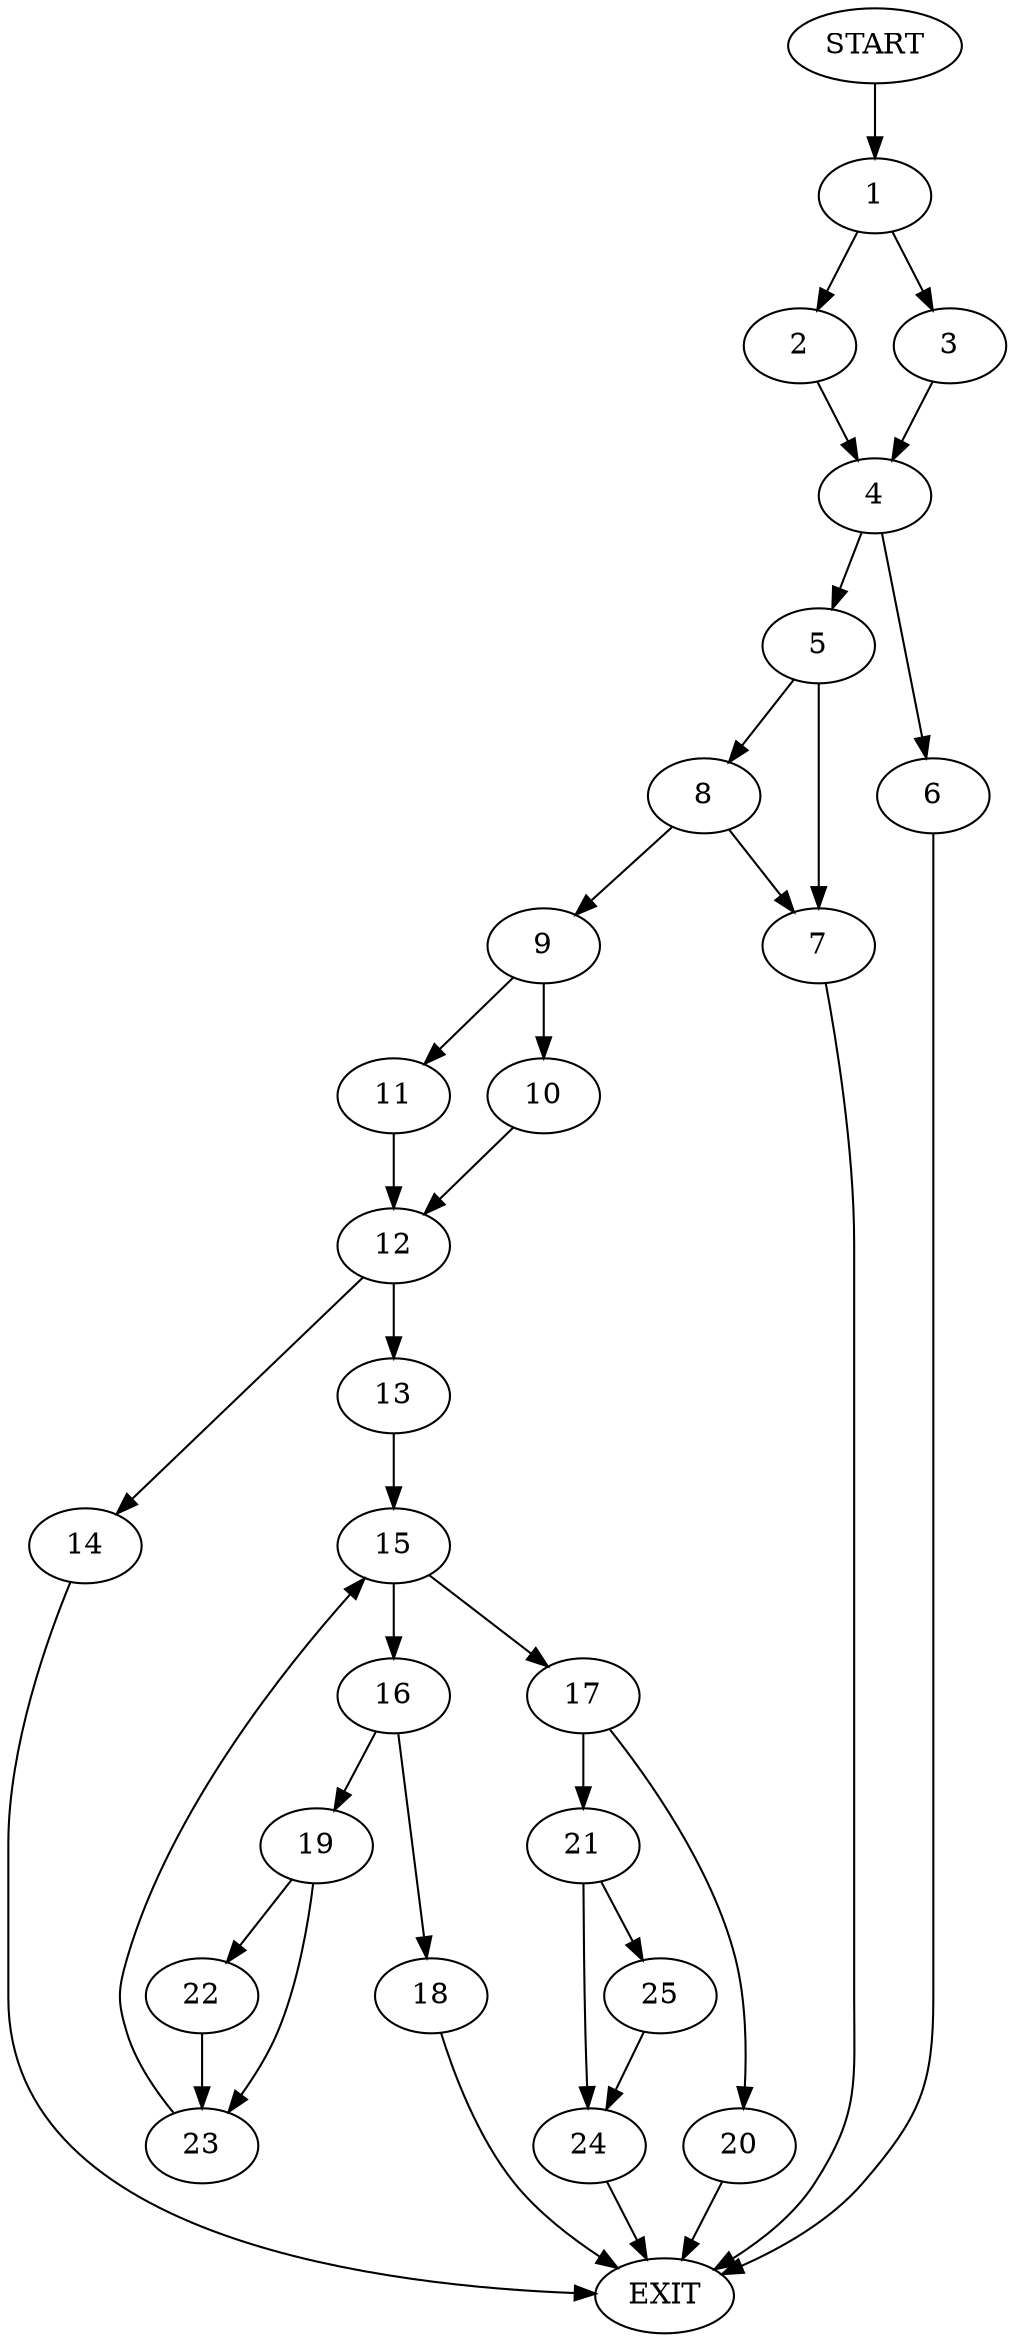 digraph {
0 [label="START"]
26 [label="EXIT"]
0 -> 1
1 -> 2
1 -> 3
3 -> 4
2 -> 4
4 -> 5
4 -> 6
6 -> 26
5 -> 7
5 -> 8
7 -> 26
8 -> 9
8 -> 7
9 -> 10
9 -> 11
10 -> 12
11 -> 12
12 -> 13
12 -> 14
14 -> 26
13 -> 15
15 -> 16
15 -> 17
16 -> 18
16 -> 19
17 -> 20
17 -> 21
19 -> 22
19 -> 23
18 -> 26
22 -> 23
23 -> 15
20 -> 26
21 -> 24
21 -> 25
25 -> 24
24 -> 26
}
